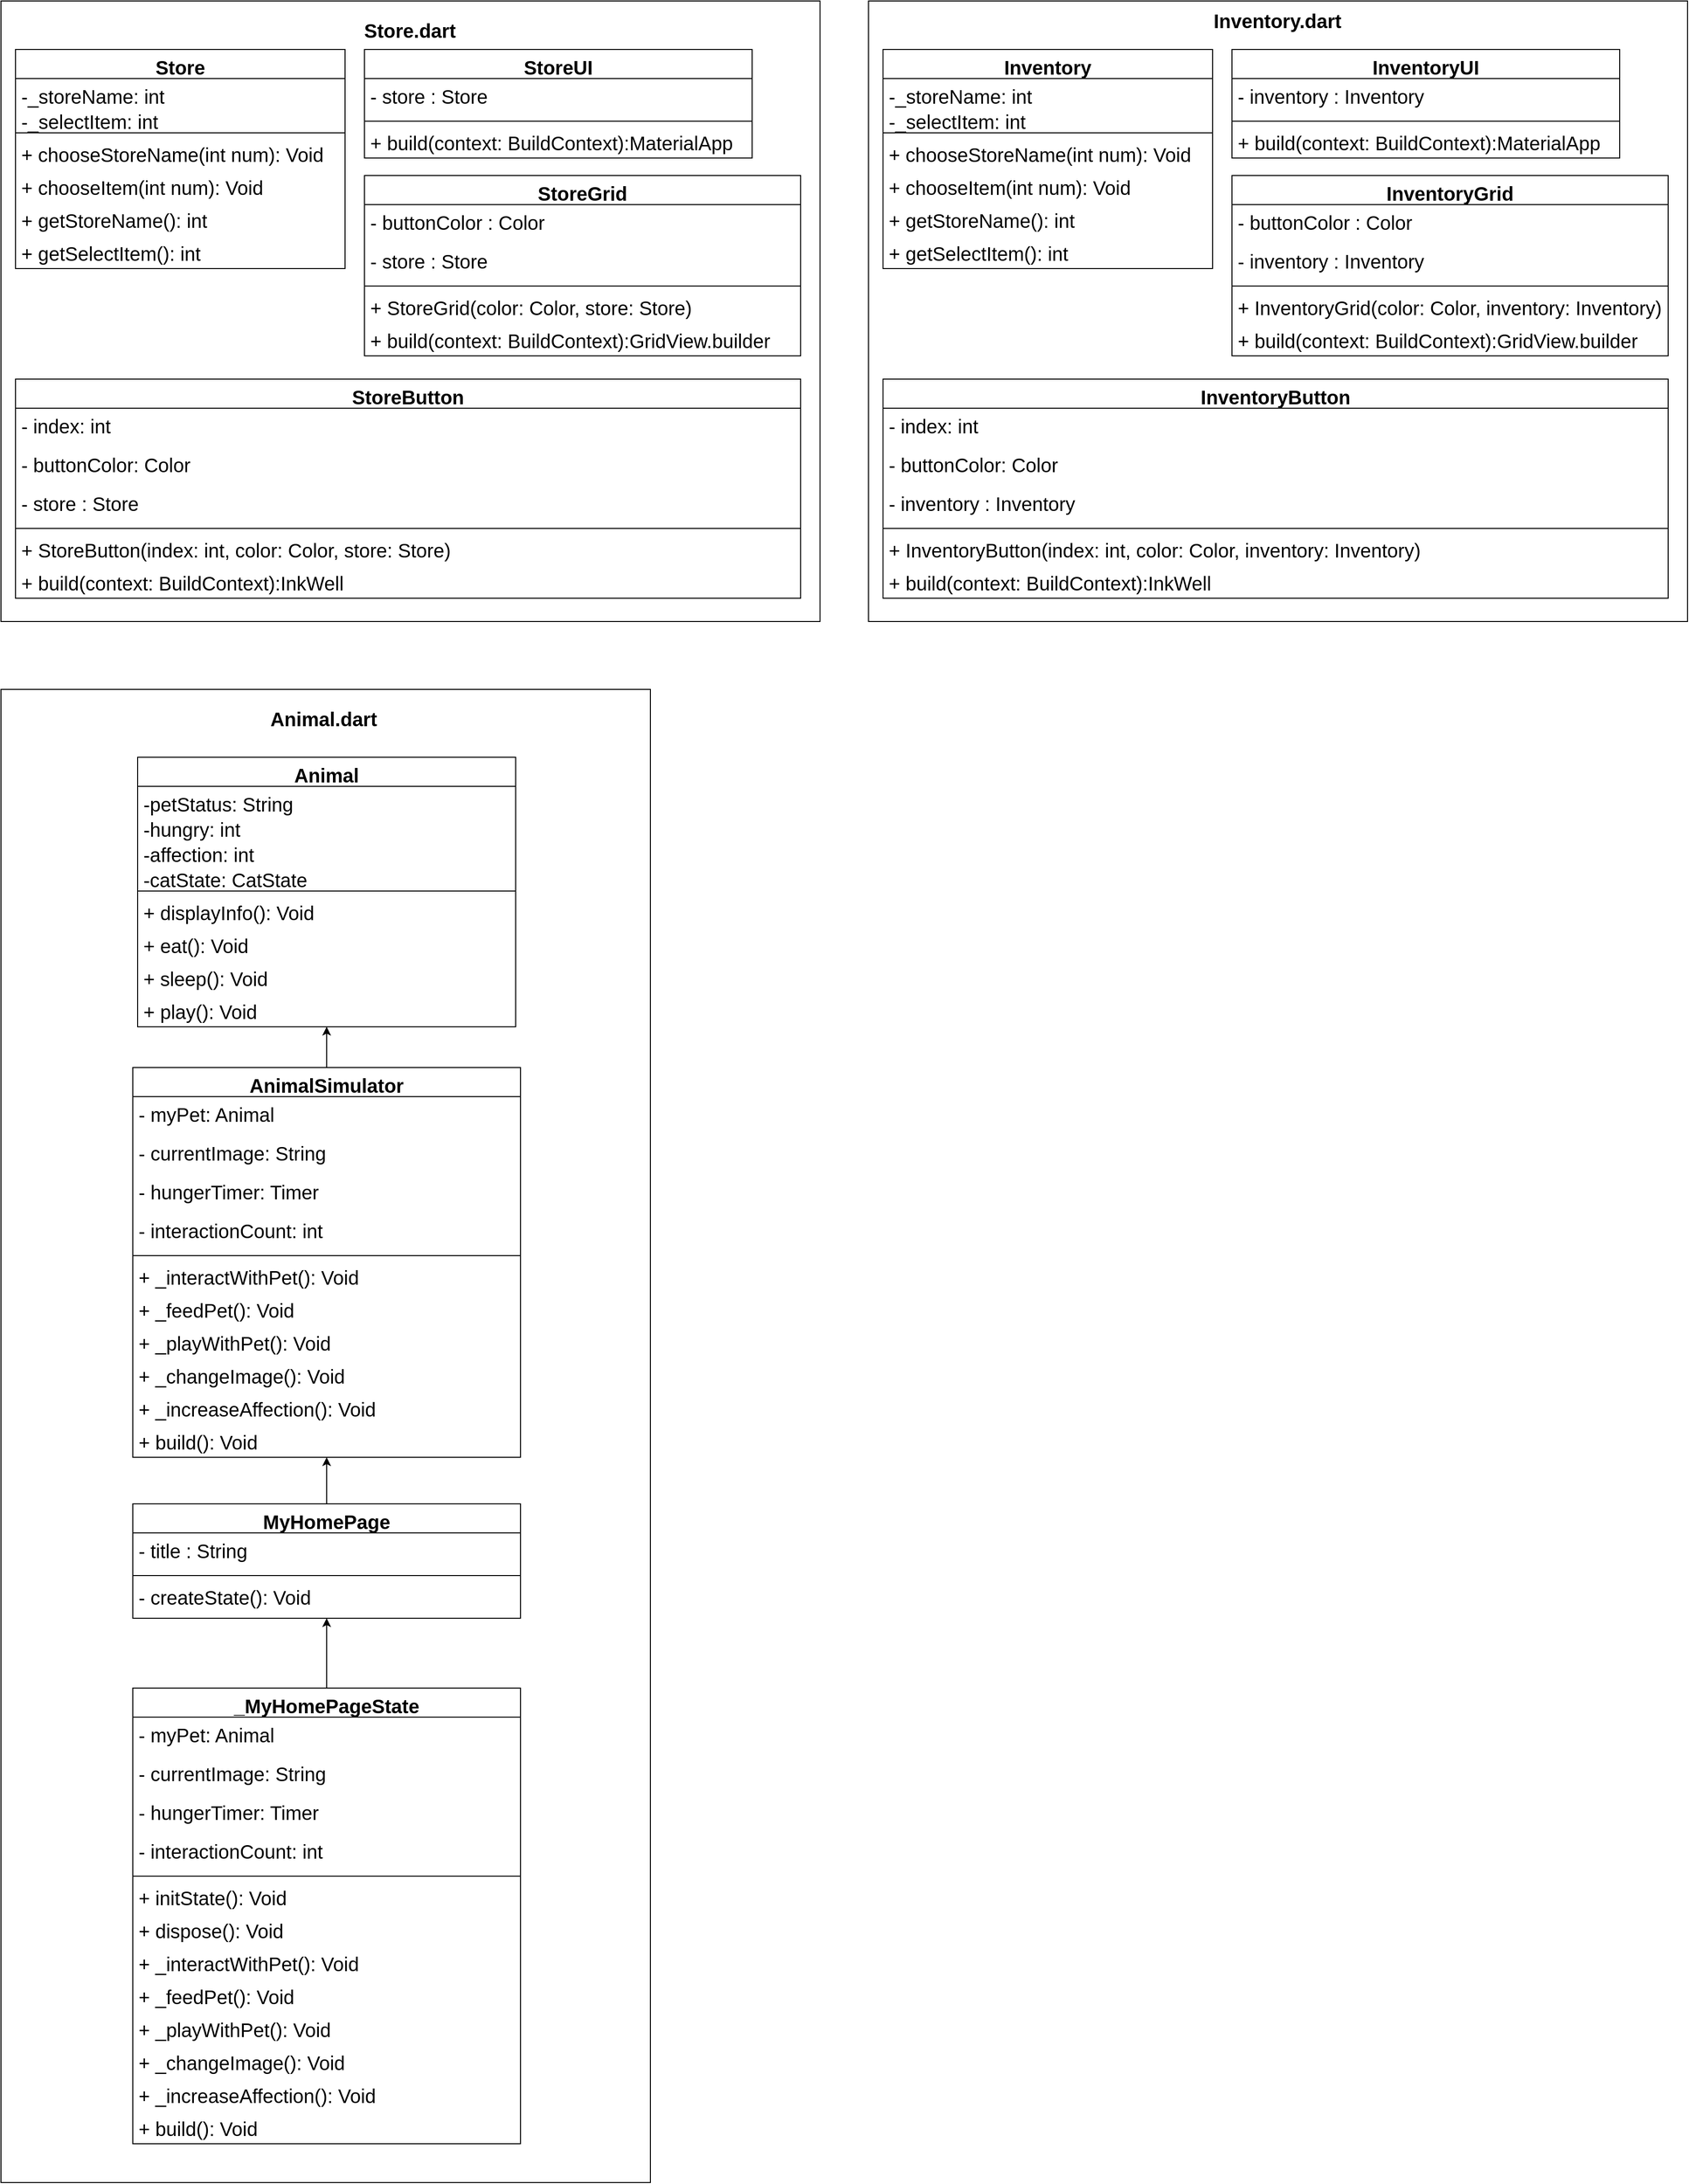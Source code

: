 <mxfile>
    <diagram id="iOxjJp5X3Sz12MZ-F4bf" name="Page-1">
        <mxGraphModel dx="3417" dy="2797" grid="1" gridSize="10" guides="1" tooltips="1" connect="1" arrows="1" fold="1" page="0" pageScale="1" pageWidth="850" pageHeight="1100" math="0" shadow="0">
            <root>
                <mxCell id="0"/>
                <mxCell id="1" parent="0"/>
                <mxCell id="151" value="" style="rounded=0;whiteSpace=wrap;html=1;" parent="1" vertex="1">
                    <mxGeometry x="545" y="-430" width="845" height="640" as="geometry"/>
                </mxCell>
                <mxCell id="141" value="InventoryUI" style="swimlane;fontStyle=1;align=center;verticalAlign=top;childLayout=stackLayout;horizontal=1;startSize=30;horizontalStack=0;resizeParent=1;resizeParentMax=0;resizeLast=0;collapsible=1;marginBottom=0;fontSize=20;" parent="1" vertex="1">
                    <mxGeometry x="920" y="-380" width="400" height="112" as="geometry"/>
                </mxCell>
                <mxCell id="142" value="- inventory : Inventory" style="text;strokeColor=none;fillColor=none;align=left;verticalAlign=top;spacingLeft=4;spacingRight=4;overflow=hidden;rotatable=0;points=[[0,0.5],[1,0.5]];portConstraint=eastwest;fontSize=20;" parent="141" vertex="1">
                    <mxGeometry y="30" width="400" height="40" as="geometry"/>
                </mxCell>
                <mxCell id="144" value="" style="line;strokeWidth=1;fillColor=none;align=left;verticalAlign=middle;spacingTop=-1;spacingLeft=3;spacingRight=3;rotatable=0;labelPosition=right;points=[];portConstraint=eastwest;strokeColor=inherit;fontSize=20;" parent="141" vertex="1">
                    <mxGeometry y="70" width="400" height="8" as="geometry"/>
                </mxCell>
                <mxCell id="145" value="+ build(context: BuildContext):MaterialApp" style="text;strokeColor=none;fillColor=none;align=left;verticalAlign=top;spacingLeft=4;spacingRight=4;overflow=hidden;rotatable=0;points=[[0,0.5],[1,0.5]];portConstraint=eastwest;fontSize=20;" parent="141" vertex="1">
                    <mxGeometry y="78" width="400" height="34" as="geometry"/>
                </mxCell>
                <mxCell id="152" value="Inventory.dart" style="text;html=1;strokeColor=none;fillColor=none;align=center;verticalAlign=middle;whiteSpace=wrap;rounded=0;fontSize=20;fontStyle=1" parent="1" vertex="1">
                    <mxGeometry x="884.38" y="-430" width="166.25" height="40" as="geometry"/>
                </mxCell>
                <mxCell id="209" value="Inventory" style="swimlane;fontStyle=1;align=center;verticalAlign=top;childLayout=stackLayout;horizontal=1;startSize=30;horizontalStack=0;resizeParent=1;resizeParentMax=0;resizeLast=0;collapsible=1;marginBottom=0;fontSize=20;" parent="1" vertex="1">
                    <mxGeometry x="560" y="-380" width="340" height="226" as="geometry"/>
                </mxCell>
                <mxCell id="210" value="-_storeName: int" style="text;strokeColor=none;fillColor=none;align=left;verticalAlign=top;spacingLeft=4;spacingRight=4;overflow=hidden;rotatable=0;points=[[0,0.5],[1,0.5]];portConstraint=eastwest;fontSize=20;" parent="209" vertex="1">
                    <mxGeometry y="30" width="340" height="26" as="geometry"/>
                </mxCell>
                <mxCell id="230" value="-_selectItem: int" style="text;strokeColor=none;fillColor=none;align=left;verticalAlign=top;spacingLeft=4;spacingRight=4;overflow=hidden;rotatable=0;points=[[0,0.5],[1,0.5]];portConstraint=eastwest;fontSize=20;" parent="209" vertex="1">
                    <mxGeometry y="56" width="340" height="26" as="geometry"/>
                </mxCell>
                <mxCell id="212" value="" style="line;strokeWidth=1;fillColor=none;align=left;verticalAlign=middle;spacingTop=-1;spacingLeft=3;spacingRight=3;rotatable=0;labelPosition=right;points=[];portConstraint=eastwest;strokeColor=inherit;fontSize=20;" parent="209" vertex="1">
                    <mxGeometry y="82" width="340" height="8" as="geometry"/>
                </mxCell>
                <mxCell id="213" value="+ chooseStoreName(int num): Void" style="text;strokeColor=none;fillColor=none;align=left;verticalAlign=top;spacingLeft=4;spacingRight=4;overflow=hidden;rotatable=0;points=[[0,0.5],[1,0.5]];portConstraint=eastwest;fontSize=20;" parent="209" vertex="1">
                    <mxGeometry y="90" width="340" height="34" as="geometry"/>
                </mxCell>
                <mxCell id="240" value="+ chooseItem(int num): Void" style="text;strokeColor=none;fillColor=none;align=left;verticalAlign=top;spacingLeft=4;spacingRight=4;overflow=hidden;rotatable=0;points=[[0,0.5],[1,0.5]];portConstraint=eastwest;fontSize=20;" parent="209" vertex="1">
                    <mxGeometry y="124" width="340" height="34" as="geometry"/>
                </mxCell>
                <mxCell id="232" value="+ getStoreName(): int" style="text;strokeColor=none;fillColor=none;align=left;verticalAlign=top;spacingLeft=4;spacingRight=4;overflow=hidden;rotatable=0;points=[[0,0.5],[1,0.5]];portConstraint=eastwest;fontSize=20;" parent="209" vertex="1">
                    <mxGeometry y="158" width="340" height="34" as="geometry"/>
                </mxCell>
                <mxCell id="233" value="+ getSelectItem(): int" style="text;strokeColor=none;fillColor=none;align=left;verticalAlign=top;spacingLeft=4;spacingRight=4;overflow=hidden;rotatable=0;points=[[0,0.5],[1,0.5]];portConstraint=eastwest;fontSize=20;" parent="209" vertex="1">
                    <mxGeometry y="192" width="340" height="34" as="geometry"/>
                </mxCell>
                <mxCell id="241" value="InventoryGrid" style="swimlane;fontStyle=1;align=center;verticalAlign=top;childLayout=stackLayout;horizontal=1;startSize=30;horizontalStack=0;resizeParent=1;resizeParentMax=0;resizeLast=0;collapsible=1;marginBottom=0;fontSize=20;" parent="1" vertex="1">
                    <mxGeometry x="920" y="-250" width="450" height="186" as="geometry"/>
                </mxCell>
                <mxCell id="250" value="- buttonColor : Color" style="text;strokeColor=none;fillColor=none;align=left;verticalAlign=top;spacingLeft=4;spacingRight=4;overflow=hidden;rotatable=0;points=[[0,0.5],[1,0.5]];portConstraint=eastwest;fontSize=20;" parent="241" vertex="1">
                    <mxGeometry y="30" width="450" height="40" as="geometry"/>
                </mxCell>
                <mxCell id="249" value="- inventory : Inventory" style="text;strokeColor=none;fillColor=none;align=left;verticalAlign=top;spacingLeft=4;spacingRight=4;overflow=hidden;rotatable=0;points=[[0,0.5],[1,0.5]];portConstraint=eastwest;fontSize=20;" parent="241" vertex="1">
                    <mxGeometry y="70" width="450" height="40" as="geometry"/>
                </mxCell>
                <mxCell id="243" value="" style="line;strokeWidth=1;fillColor=none;align=left;verticalAlign=middle;spacingTop=-1;spacingLeft=3;spacingRight=3;rotatable=0;labelPosition=right;points=[];portConstraint=eastwest;strokeColor=inherit;fontSize=20;" parent="241" vertex="1">
                    <mxGeometry y="110" width="450" height="8" as="geometry"/>
                </mxCell>
                <mxCell id="251" value="+ InventoryGrid(color: Color, inventory: Inventory)" style="text;strokeColor=none;fillColor=none;align=left;verticalAlign=top;spacingLeft=4;spacingRight=4;overflow=hidden;rotatable=0;points=[[0,0.5],[1,0.5]];portConstraint=eastwest;fontSize=20;" parent="241" vertex="1">
                    <mxGeometry y="118" width="450" height="34" as="geometry"/>
                </mxCell>
                <mxCell id="244" value="+ build(context: BuildContext):GridView.builder" style="text;strokeColor=none;fillColor=none;align=left;verticalAlign=top;spacingLeft=4;spacingRight=4;overflow=hidden;rotatable=0;points=[[0,0.5],[1,0.5]];portConstraint=eastwest;fontSize=20;" parent="241" vertex="1">
                    <mxGeometry y="152" width="450" height="34" as="geometry"/>
                </mxCell>
                <mxCell id="245" value="InventoryButton" style="swimlane;fontStyle=1;align=center;verticalAlign=top;childLayout=stackLayout;horizontal=1;startSize=30;horizontalStack=0;resizeParent=1;resizeParentMax=0;resizeLast=0;collapsible=1;marginBottom=0;fontSize=20;" parent="1" vertex="1">
                    <mxGeometry x="560" y="-40" width="810" height="226" as="geometry"/>
                </mxCell>
                <mxCell id="246" value="- index: int" style="text;strokeColor=none;fillColor=none;align=left;verticalAlign=top;spacingLeft=4;spacingRight=4;overflow=hidden;rotatable=0;points=[[0,0.5],[1,0.5]];portConstraint=eastwest;fontSize=20;" parent="245" vertex="1">
                    <mxGeometry y="30" width="810" height="40" as="geometry"/>
                </mxCell>
                <mxCell id="253" value="- buttonColor: Color" style="text;strokeColor=none;fillColor=none;align=left;verticalAlign=top;spacingLeft=4;spacingRight=4;overflow=hidden;rotatable=0;points=[[0,0.5],[1,0.5]];portConstraint=eastwest;fontSize=20;" parent="245" vertex="1">
                    <mxGeometry y="70" width="810" height="40" as="geometry"/>
                </mxCell>
                <mxCell id="252" value="- inventory : Inventory" style="text;strokeColor=none;fillColor=none;align=left;verticalAlign=top;spacingLeft=4;spacingRight=4;overflow=hidden;rotatable=0;points=[[0,0.5],[1,0.5]];portConstraint=eastwest;fontSize=20;" parent="245" vertex="1">
                    <mxGeometry y="110" width="810" height="40" as="geometry"/>
                </mxCell>
                <mxCell id="247" value="" style="line;strokeWidth=1;fillColor=none;align=left;verticalAlign=middle;spacingTop=-1;spacingLeft=3;spacingRight=3;rotatable=0;labelPosition=right;points=[];portConstraint=eastwest;strokeColor=inherit;fontSize=20;" parent="245" vertex="1">
                    <mxGeometry y="150" width="810" height="8" as="geometry"/>
                </mxCell>
                <mxCell id="248" value="+ InventoryButton(index: int, color: Color, inventory: Inventory)" style="text;strokeColor=none;fillColor=none;align=left;verticalAlign=top;spacingLeft=4;spacingRight=4;overflow=hidden;rotatable=0;points=[[0,0.5],[1,0.5]];portConstraint=eastwest;fontSize=20;" parent="245" vertex="1">
                    <mxGeometry y="158" width="810" height="34" as="geometry"/>
                </mxCell>
                <mxCell id="254" value="+ build(context: BuildContext):InkWell" style="text;strokeColor=none;fillColor=none;align=left;verticalAlign=top;spacingLeft=4;spacingRight=4;overflow=hidden;rotatable=0;points=[[0,0.5],[1,0.5]];portConstraint=eastwest;fontSize=20;" parent="245" vertex="1">
                    <mxGeometry y="192" width="810" height="34" as="geometry"/>
                </mxCell>
                <mxCell id="255" value="" style="rounded=0;whiteSpace=wrap;html=1;" parent="1" vertex="1">
                    <mxGeometry x="-350" y="-430" width="845" height="640" as="geometry"/>
                </mxCell>
                <mxCell id="256" value="StoreUI" style="swimlane;fontStyle=1;align=center;verticalAlign=top;childLayout=stackLayout;horizontal=1;startSize=30;horizontalStack=0;resizeParent=1;resizeParentMax=0;resizeLast=0;collapsible=1;marginBottom=0;fontSize=20;" parent="1" vertex="1">
                    <mxGeometry x="25" y="-380" width="400" height="112" as="geometry"/>
                </mxCell>
                <mxCell id="257" value="- store : Store" style="text;strokeColor=none;fillColor=none;align=left;verticalAlign=top;spacingLeft=4;spacingRight=4;overflow=hidden;rotatable=0;points=[[0,0.5],[1,0.5]];portConstraint=eastwest;fontSize=20;" parent="256" vertex="1">
                    <mxGeometry y="30" width="400" height="40" as="geometry"/>
                </mxCell>
                <mxCell id="258" value="" style="line;strokeWidth=1;fillColor=none;align=left;verticalAlign=middle;spacingTop=-1;spacingLeft=3;spacingRight=3;rotatable=0;labelPosition=right;points=[];portConstraint=eastwest;strokeColor=inherit;fontSize=20;" parent="256" vertex="1">
                    <mxGeometry y="70" width="400" height="8" as="geometry"/>
                </mxCell>
                <mxCell id="259" value="+ build(context: BuildContext):MaterialApp" style="text;strokeColor=none;fillColor=none;align=left;verticalAlign=top;spacingLeft=4;spacingRight=4;overflow=hidden;rotatable=0;points=[[0,0.5],[1,0.5]];portConstraint=eastwest;fontSize=20;" parent="256" vertex="1">
                    <mxGeometry y="78" width="400" height="34" as="geometry"/>
                </mxCell>
                <mxCell id="260" value="Store.dart" style="text;html=1;strokeColor=none;fillColor=none;align=center;verticalAlign=middle;whiteSpace=wrap;rounded=0;fontSize=20;fontStyle=1" parent="1" vertex="1">
                    <mxGeometry x="-10.62" y="-420" width="166.25" height="40" as="geometry"/>
                </mxCell>
                <mxCell id="261" value="Store" style="swimlane;fontStyle=1;align=center;verticalAlign=top;childLayout=stackLayout;horizontal=1;startSize=30;horizontalStack=0;resizeParent=1;resizeParentMax=0;resizeLast=0;collapsible=1;marginBottom=0;fontSize=20;" parent="1" vertex="1">
                    <mxGeometry x="-335" y="-380" width="340" height="226" as="geometry"/>
                </mxCell>
                <mxCell id="262" value="-_storeName: int" style="text;strokeColor=none;fillColor=none;align=left;verticalAlign=top;spacingLeft=4;spacingRight=4;overflow=hidden;rotatable=0;points=[[0,0.5],[1,0.5]];portConstraint=eastwest;fontSize=20;" parent="261" vertex="1">
                    <mxGeometry y="30" width="340" height="26" as="geometry"/>
                </mxCell>
                <mxCell id="263" value="-_selectItem: int" style="text;strokeColor=none;fillColor=none;align=left;verticalAlign=top;spacingLeft=4;spacingRight=4;overflow=hidden;rotatable=0;points=[[0,0.5],[1,0.5]];portConstraint=eastwest;fontSize=20;" parent="261" vertex="1">
                    <mxGeometry y="56" width="340" height="26" as="geometry"/>
                </mxCell>
                <mxCell id="264" value="" style="line;strokeWidth=1;fillColor=none;align=left;verticalAlign=middle;spacingTop=-1;spacingLeft=3;spacingRight=3;rotatable=0;labelPosition=right;points=[];portConstraint=eastwest;strokeColor=inherit;fontSize=20;" parent="261" vertex="1">
                    <mxGeometry y="82" width="340" height="8" as="geometry"/>
                </mxCell>
                <mxCell id="265" value="+ chooseStoreName(int num): Void" style="text;strokeColor=none;fillColor=none;align=left;verticalAlign=top;spacingLeft=4;spacingRight=4;overflow=hidden;rotatable=0;points=[[0,0.5],[1,0.5]];portConstraint=eastwest;fontSize=20;" parent="261" vertex="1">
                    <mxGeometry y="90" width="340" height="34" as="geometry"/>
                </mxCell>
                <mxCell id="266" value="+ chooseItem(int num): Void" style="text;strokeColor=none;fillColor=none;align=left;verticalAlign=top;spacingLeft=4;spacingRight=4;overflow=hidden;rotatable=0;points=[[0,0.5],[1,0.5]];portConstraint=eastwest;fontSize=20;" parent="261" vertex="1">
                    <mxGeometry y="124" width="340" height="34" as="geometry"/>
                </mxCell>
                <mxCell id="267" value="+ getStoreName(): int" style="text;strokeColor=none;fillColor=none;align=left;verticalAlign=top;spacingLeft=4;spacingRight=4;overflow=hidden;rotatable=0;points=[[0,0.5],[1,0.5]];portConstraint=eastwest;fontSize=20;" parent="261" vertex="1">
                    <mxGeometry y="158" width="340" height="34" as="geometry"/>
                </mxCell>
                <mxCell id="268" value="+ getSelectItem(): int" style="text;strokeColor=none;fillColor=none;align=left;verticalAlign=top;spacingLeft=4;spacingRight=4;overflow=hidden;rotatable=0;points=[[0,0.5],[1,0.5]];portConstraint=eastwest;fontSize=20;" parent="261" vertex="1">
                    <mxGeometry y="192" width="340" height="34" as="geometry"/>
                </mxCell>
                <mxCell id="269" value="StoreGrid" style="swimlane;fontStyle=1;align=center;verticalAlign=top;childLayout=stackLayout;horizontal=1;startSize=30;horizontalStack=0;resizeParent=1;resizeParentMax=0;resizeLast=0;collapsible=1;marginBottom=0;fontSize=20;" parent="1" vertex="1">
                    <mxGeometry x="25" y="-250" width="450" height="186" as="geometry"/>
                </mxCell>
                <mxCell id="270" value="- buttonColor : Color" style="text;strokeColor=none;fillColor=none;align=left;verticalAlign=top;spacingLeft=4;spacingRight=4;overflow=hidden;rotatable=0;points=[[0,0.5],[1,0.5]];portConstraint=eastwest;fontSize=20;" parent="269" vertex="1">
                    <mxGeometry y="30" width="450" height="40" as="geometry"/>
                </mxCell>
                <mxCell id="271" value="- store : Store" style="text;strokeColor=none;fillColor=none;align=left;verticalAlign=top;spacingLeft=4;spacingRight=4;overflow=hidden;rotatable=0;points=[[0,0.5],[1,0.5]];portConstraint=eastwest;fontSize=20;" parent="269" vertex="1">
                    <mxGeometry y="70" width="450" height="40" as="geometry"/>
                </mxCell>
                <mxCell id="272" value="" style="line;strokeWidth=1;fillColor=none;align=left;verticalAlign=middle;spacingTop=-1;spacingLeft=3;spacingRight=3;rotatable=0;labelPosition=right;points=[];portConstraint=eastwest;strokeColor=inherit;fontSize=20;" parent="269" vertex="1">
                    <mxGeometry y="110" width="450" height="8" as="geometry"/>
                </mxCell>
                <mxCell id="273" value="+ StoreGrid(color: Color, store: Store)" style="text;strokeColor=none;fillColor=none;align=left;verticalAlign=top;spacingLeft=4;spacingRight=4;overflow=hidden;rotatable=0;points=[[0,0.5],[1,0.5]];portConstraint=eastwest;fontSize=20;" parent="269" vertex="1">
                    <mxGeometry y="118" width="450" height="34" as="geometry"/>
                </mxCell>
                <mxCell id="274" value="+ build(context: BuildContext):GridView.builder" style="text;strokeColor=none;fillColor=none;align=left;verticalAlign=top;spacingLeft=4;spacingRight=4;overflow=hidden;rotatable=0;points=[[0,0.5],[1,0.5]];portConstraint=eastwest;fontSize=20;" parent="269" vertex="1">
                    <mxGeometry y="152" width="450" height="34" as="geometry"/>
                </mxCell>
                <mxCell id="275" value="StoreButton" style="swimlane;fontStyle=1;align=center;verticalAlign=top;childLayout=stackLayout;horizontal=1;startSize=30;horizontalStack=0;resizeParent=1;resizeParentMax=0;resizeLast=0;collapsible=1;marginBottom=0;fontSize=20;" parent="1" vertex="1">
                    <mxGeometry x="-335" y="-40" width="810" height="226" as="geometry"/>
                </mxCell>
                <mxCell id="276" value="- index: int" style="text;strokeColor=none;fillColor=none;align=left;verticalAlign=top;spacingLeft=4;spacingRight=4;overflow=hidden;rotatable=0;points=[[0,0.5],[1,0.5]];portConstraint=eastwest;fontSize=20;" parent="275" vertex="1">
                    <mxGeometry y="30" width="810" height="40" as="geometry"/>
                </mxCell>
                <mxCell id="277" value="- buttonColor: Color" style="text;strokeColor=none;fillColor=none;align=left;verticalAlign=top;spacingLeft=4;spacingRight=4;overflow=hidden;rotatable=0;points=[[0,0.5],[1,0.5]];portConstraint=eastwest;fontSize=20;" parent="275" vertex="1">
                    <mxGeometry y="70" width="810" height="40" as="geometry"/>
                </mxCell>
                <mxCell id="278" value="- store : Store" style="text;strokeColor=none;fillColor=none;align=left;verticalAlign=top;spacingLeft=4;spacingRight=4;overflow=hidden;rotatable=0;points=[[0,0.5],[1,0.5]];portConstraint=eastwest;fontSize=20;" parent="275" vertex="1">
                    <mxGeometry y="110" width="810" height="40" as="geometry"/>
                </mxCell>
                <mxCell id="279" value="" style="line;strokeWidth=1;fillColor=none;align=left;verticalAlign=middle;spacingTop=-1;spacingLeft=3;spacingRight=3;rotatable=0;labelPosition=right;points=[];portConstraint=eastwest;strokeColor=inherit;fontSize=20;" parent="275" vertex="1">
                    <mxGeometry y="150" width="810" height="8" as="geometry"/>
                </mxCell>
                <mxCell id="280" value="+ StoreButton(index: int, color: Color, store: Store)" style="text;strokeColor=none;fillColor=none;align=left;verticalAlign=top;spacingLeft=4;spacingRight=4;overflow=hidden;rotatable=0;points=[[0,0.5],[1,0.5]];portConstraint=eastwest;fontSize=20;" parent="275" vertex="1">
                    <mxGeometry y="158" width="810" height="34" as="geometry"/>
                </mxCell>
                <mxCell id="281" value="+ build(context: BuildContext):InkWell" style="text;strokeColor=none;fillColor=none;align=left;verticalAlign=top;spacingLeft=4;spacingRight=4;overflow=hidden;rotatable=0;points=[[0,0.5],[1,0.5]];portConstraint=eastwest;fontSize=20;" parent="275" vertex="1">
                    <mxGeometry y="192" width="810" height="34" as="geometry"/>
                </mxCell>
                <mxCell id="334" value="" style="group" vertex="1" connectable="0" parent="1">
                    <mxGeometry x="-350" y="280" width="670" height="1540" as="geometry"/>
                </mxCell>
                <mxCell id="282" value="" style="rounded=0;whiteSpace=wrap;html=1;" parent="334" vertex="1">
                    <mxGeometry width="670" height="1540" as="geometry"/>
                </mxCell>
                <mxCell id="283" value="AnimalSimulator" style="swimlane;fontStyle=1;align=center;verticalAlign=top;childLayout=stackLayout;horizontal=1;startSize=30;horizontalStack=0;resizeParent=1;resizeParentMax=0;resizeLast=0;collapsible=1;marginBottom=0;fontSize=20;" parent="334" vertex="1">
                    <mxGeometry x="136" y="390" width="400" height="402" as="geometry"/>
                </mxCell>
                <mxCell id="284" value="- myPet: Animal" style="text;strokeColor=none;fillColor=none;align=left;verticalAlign=top;spacingLeft=4;spacingRight=4;overflow=hidden;rotatable=0;points=[[0,0.5],[1,0.5]];portConstraint=eastwest;fontSize=20;" parent="283" vertex="1">
                    <mxGeometry y="30" width="400" height="40" as="geometry"/>
                </mxCell>
                <mxCell id="323" value="- currentImage: String" style="text;strokeColor=none;fillColor=none;align=left;verticalAlign=top;spacingLeft=4;spacingRight=4;overflow=hidden;rotatable=0;points=[[0,0.5],[1,0.5]];portConstraint=eastwest;fontSize=20;" parent="283" vertex="1">
                    <mxGeometry y="70" width="400" height="40" as="geometry"/>
                </mxCell>
                <mxCell id="322" value="- hungerTimer: Timer" style="text;strokeColor=none;fillColor=none;align=left;verticalAlign=top;spacingLeft=4;spacingRight=4;overflow=hidden;rotatable=0;points=[[0,0.5],[1,0.5]];portConstraint=eastwest;fontSize=20;" parent="283" vertex="1">
                    <mxGeometry y="110" width="400" height="40" as="geometry"/>
                </mxCell>
                <mxCell id="321" value="- interactionCount: int" style="text;strokeColor=none;fillColor=none;align=left;verticalAlign=top;spacingLeft=4;spacingRight=4;overflow=hidden;rotatable=0;points=[[0,0.5],[1,0.5]];portConstraint=eastwest;fontSize=20;" parent="283" vertex="1">
                    <mxGeometry y="150" width="400" height="40" as="geometry"/>
                </mxCell>
                <mxCell id="285" value="" style="line;strokeWidth=1;fillColor=none;align=left;verticalAlign=middle;spacingTop=-1;spacingLeft=3;spacingRight=3;rotatable=0;labelPosition=right;points=[];portConstraint=eastwest;strokeColor=inherit;fontSize=20;" parent="283" vertex="1">
                    <mxGeometry y="190" width="400" height="8" as="geometry"/>
                </mxCell>
                <mxCell id="286" value="+ _interactWithPet(): Void" style="text;strokeColor=none;fillColor=none;align=left;verticalAlign=top;spacingLeft=4;spacingRight=4;overflow=hidden;rotatable=0;points=[[0,0.5],[1,0.5]];portConstraint=eastwest;fontSize=20;" parent="283" vertex="1">
                    <mxGeometry y="198" width="400" height="34" as="geometry"/>
                </mxCell>
                <mxCell id="326" value="+ _feedPet(): Void" style="text;strokeColor=none;fillColor=none;align=left;verticalAlign=top;spacingLeft=4;spacingRight=4;overflow=hidden;rotatable=0;points=[[0,0.5],[1,0.5]];portConstraint=eastwest;fontSize=20;" parent="283" vertex="1">
                    <mxGeometry y="232" width="400" height="34" as="geometry"/>
                </mxCell>
                <mxCell id="325" value="+ _playWithPet(): Void" style="text;strokeColor=none;fillColor=none;align=left;verticalAlign=top;spacingLeft=4;spacingRight=4;overflow=hidden;rotatable=0;points=[[0,0.5],[1,0.5]];portConstraint=eastwest;fontSize=20;" parent="283" vertex="1">
                    <mxGeometry y="266" width="400" height="34" as="geometry"/>
                </mxCell>
                <mxCell id="328" value="+ _changeImage(): Void" style="text;strokeColor=none;fillColor=none;align=left;verticalAlign=top;spacingLeft=4;spacingRight=4;overflow=hidden;rotatable=0;points=[[0,0.5],[1,0.5]];portConstraint=eastwest;fontSize=20;" parent="283" vertex="1">
                    <mxGeometry y="300" width="400" height="34" as="geometry"/>
                </mxCell>
                <mxCell id="327" value="+ _increaseAffection(): Void" style="text;strokeColor=none;fillColor=none;align=left;verticalAlign=top;spacingLeft=4;spacingRight=4;overflow=hidden;rotatable=0;points=[[0,0.5],[1,0.5]];portConstraint=eastwest;fontSize=20;" parent="283" vertex="1">
                    <mxGeometry y="334" width="400" height="34" as="geometry"/>
                </mxCell>
                <mxCell id="324" value="+ build(): Void" style="text;strokeColor=none;fillColor=none;align=left;verticalAlign=top;spacingLeft=4;spacingRight=4;overflow=hidden;rotatable=0;points=[[0,0.5],[1,0.5]];portConstraint=eastwest;fontSize=20;" parent="283" vertex="1">
                    <mxGeometry y="368" width="400" height="34" as="geometry"/>
                </mxCell>
                <mxCell id="287" value="Animal.dart" style="text;html=1;strokeColor=none;fillColor=none;align=center;verticalAlign=middle;whiteSpace=wrap;rounded=0;fontSize=20;fontStyle=1" parent="334" vertex="1">
                    <mxGeometry x="249.87" y="10" width="166.25" height="40" as="geometry"/>
                </mxCell>
                <mxCell id="288" value="Animal" style="swimlane;fontStyle=1;align=center;verticalAlign=top;childLayout=stackLayout;horizontal=1;startSize=30;horizontalStack=0;resizeParent=1;resizeParentMax=0;resizeLast=0;collapsible=1;marginBottom=0;fontSize=20;" parent="334" vertex="1">
                    <mxGeometry x="141" y="70" width="390" height="278" as="geometry"/>
                </mxCell>
                <mxCell id="289" value="-petStatus: String" style="text;strokeColor=none;fillColor=none;align=left;verticalAlign=top;spacingLeft=4;spacingRight=4;overflow=hidden;rotatable=0;points=[[0,0.5],[1,0.5]];portConstraint=eastwest;fontSize=20;" parent="288" vertex="1">
                    <mxGeometry y="30" width="390" height="26" as="geometry"/>
                </mxCell>
                <mxCell id="309" value="-hungry: int" style="text;strokeColor=none;fillColor=none;align=left;verticalAlign=top;spacingLeft=4;spacingRight=4;overflow=hidden;rotatable=0;points=[[0,0.5],[1,0.5]];portConstraint=eastwest;fontSize=20;" parent="288" vertex="1">
                    <mxGeometry y="56" width="390" height="26" as="geometry"/>
                </mxCell>
                <mxCell id="290" value="-affection: int" style="text;strokeColor=none;fillColor=none;align=left;verticalAlign=top;spacingLeft=4;spacingRight=4;overflow=hidden;rotatable=0;points=[[0,0.5],[1,0.5]];portConstraint=eastwest;fontSize=20;" parent="288" vertex="1">
                    <mxGeometry y="82" width="390" height="26" as="geometry"/>
                </mxCell>
                <mxCell id="310" value="-catState: CatState" style="text;strokeColor=none;fillColor=none;align=left;verticalAlign=top;spacingLeft=4;spacingRight=4;overflow=hidden;rotatable=0;points=[[0,0.5],[1,0.5]];portConstraint=eastwest;fontSize=20;" parent="288" vertex="1">
                    <mxGeometry y="108" width="390" height="26" as="geometry"/>
                </mxCell>
                <mxCell id="291" value="" style="line;strokeWidth=1;fillColor=none;align=left;verticalAlign=middle;spacingTop=-1;spacingLeft=3;spacingRight=3;rotatable=0;labelPosition=right;points=[];portConstraint=eastwest;strokeColor=inherit;fontSize=20;" parent="288" vertex="1">
                    <mxGeometry y="134" width="390" height="8" as="geometry"/>
                </mxCell>
                <mxCell id="292" value="+ displayInfo(): Void" style="text;strokeColor=none;fillColor=none;align=left;verticalAlign=top;spacingLeft=4;spacingRight=4;overflow=hidden;rotatable=0;points=[[0,0.5],[1,0.5]];portConstraint=eastwest;fontSize=20;" parent="288" vertex="1">
                    <mxGeometry y="142" width="390" height="34" as="geometry"/>
                </mxCell>
                <mxCell id="293" value="+ eat(): Void" style="text;strokeColor=none;fillColor=none;align=left;verticalAlign=top;spacingLeft=4;spacingRight=4;overflow=hidden;rotatable=0;points=[[0,0.5],[1,0.5]];portConstraint=eastwest;fontSize=20;" parent="288" vertex="1">
                    <mxGeometry y="176" width="390" height="34" as="geometry"/>
                </mxCell>
                <mxCell id="294" value="+ sleep(): Void" style="text;strokeColor=none;fillColor=none;align=left;verticalAlign=top;spacingLeft=4;spacingRight=4;overflow=hidden;rotatable=0;points=[[0,0.5],[1,0.5]];portConstraint=eastwest;fontSize=20;" parent="288" vertex="1">
                    <mxGeometry y="210" width="390" height="34" as="geometry"/>
                </mxCell>
                <mxCell id="295" value="+ play(): Void" style="text;strokeColor=none;fillColor=none;align=left;verticalAlign=top;spacingLeft=4;spacingRight=4;overflow=hidden;rotatable=0;points=[[0,0.5],[1,0.5]];portConstraint=eastwest;fontSize=20;" parent="288" vertex="1">
                    <mxGeometry y="244" width="390" height="34" as="geometry"/>
                </mxCell>
                <mxCell id="331" style="edgeStyle=none;html=1;" edge="1" parent="334" source="283" target="288">
                    <mxGeometry relative="1" as="geometry"/>
                </mxCell>
                <mxCell id="332" style="edgeStyle=none;html=1;" edge="1" parent="334" source="296" target="283">
                    <mxGeometry relative="1" as="geometry"/>
                </mxCell>
                <mxCell id="296" value="MyHomePage" style="swimlane;fontStyle=1;align=center;verticalAlign=top;childLayout=stackLayout;horizontal=1;startSize=30;horizontalStack=0;resizeParent=1;resizeParentMax=0;resizeLast=0;collapsible=1;marginBottom=0;fontSize=20;" parent="334" vertex="1">
                    <mxGeometry x="136" y="840" width="400" height="118" as="geometry"/>
                </mxCell>
                <mxCell id="297" value="- title : String" style="text;strokeColor=none;fillColor=none;align=left;verticalAlign=top;spacingLeft=4;spacingRight=4;overflow=hidden;rotatable=0;points=[[0,0.5],[1,0.5]];portConstraint=eastwest;fontSize=20;" parent="296" vertex="1">
                    <mxGeometry y="30" width="400" height="40" as="geometry"/>
                </mxCell>
                <mxCell id="299" value="" style="line;strokeWidth=1;fillColor=none;align=left;verticalAlign=middle;spacingTop=-1;spacingLeft=3;spacingRight=3;rotatable=0;labelPosition=right;points=[];portConstraint=eastwest;strokeColor=inherit;fontSize=20;" parent="296" vertex="1">
                    <mxGeometry y="70" width="400" height="8" as="geometry"/>
                </mxCell>
                <mxCell id="298" value="- createState(): Void" style="text;strokeColor=none;fillColor=none;align=left;verticalAlign=top;spacingLeft=4;spacingRight=4;overflow=hidden;rotatable=0;points=[[0,0.5],[1,0.5]];portConstraint=eastwest;fontSize=20;" parent="296" vertex="1">
                    <mxGeometry y="78" width="400" height="40" as="geometry"/>
                </mxCell>
                <mxCell id="333" style="edgeStyle=none;html=1;" edge="1" parent="334" source="302" target="296">
                    <mxGeometry relative="1" as="geometry"/>
                </mxCell>
                <mxCell id="302" value="_MyHomePageState" style="swimlane;fontStyle=1;align=center;verticalAlign=top;childLayout=stackLayout;horizontal=1;startSize=30;horizontalStack=0;resizeParent=1;resizeParentMax=0;resizeLast=0;collapsible=1;marginBottom=0;fontSize=20;" parent="334" vertex="1">
                    <mxGeometry x="136" y="1030" width="400" height="470" as="geometry"/>
                </mxCell>
                <mxCell id="303" value="- myPet: Animal" style="text;strokeColor=none;fillColor=none;align=left;verticalAlign=top;spacingLeft=4;spacingRight=4;overflow=hidden;rotatable=0;points=[[0,0.5],[1,0.5]];portConstraint=eastwest;fontSize=20;" parent="302" vertex="1">
                    <mxGeometry y="30" width="400" height="40" as="geometry"/>
                </mxCell>
                <mxCell id="304" value="- currentImage: String" style="text;strokeColor=none;fillColor=none;align=left;verticalAlign=top;spacingLeft=4;spacingRight=4;overflow=hidden;rotatable=0;points=[[0,0.5],[1,0.5]];portConstraint=eastwest;fontSize=20;" parent="302" vertex="1">
                    <mxGeometry y="70" width="400" height="40" as="geometry"/>
                </mxCell>
                <mxCell id="305" value="- hungerTimer: Timer" style="text;strokeColor=none;fillColor=none;align=left;verticalAlign=top;spacingLeft=4;spacingRight=4;overflow=hidden;rotatable=0;points=[[0,0.5],[1,0.5]];portConstraint=eastwest;fontSize=20;" parent="302" vertex="1">
                    <mxGeometry y="110" width="400" height="40" as="geometry"/>
                </mxCell>
                <mxCell id="312" value="- interactionCount: int" style="text;strokeColor=none;fillColor=none;align=left;verticalAlign=top;spacingLeft=4;spacingRight=4;overflow=hidden;rotatable=0;points=[[0,0.5],[1,0.5]];portConstraint=eastwest;fontSize=20;" parent="302" vertex="1">
                    <mxGeometry y="150" width="400" height="40" as="geometry"/>
                </mxCell>
                <mxCell id="306" value="" style="line;strokeWidth=1;fillColor=none;align=left;verticalAlign=middle;spacingTop=-1;spacingLeft=3;spacingRight=3;rotatable=0;labelPosition=right;points=[];portConstraint=eastwest;strokeColor=inherit;fontSize=20;" parent="302" vertex="1">
                    <mxGeometry y="190" width="400" height="8" as="geometry"/>
                </mxCell>
                <mxCell id="318" value="+ initState(): Void" style="text;strokeColor=none;fillColor=none;align=left;verticalAlign=top;spacingLeft=4;spacingRight=4;overflow=hidden;rotatable=0;points=[[0,0.5],[1,0.5]];portConstraint=eastwest;fontSize=20;" parent="302" vertex="1">
                    <mxGeometry y="198" width="400" height="34" as="geometry"/>
                </mxCell>
                <mxCell id="307" value="+ dispose(): Void" style="text;strokeColor=none;fillColor=none;align=left;verticalAlign=top;spacingLeft=4;spacingRight=4;overflow=hidden;rotatable=0;points=[[0,0.5],[1,0.5]];portConstraint=eastwest;fontSize=20;" parent="302" vertex="1">
                    <mxGeometry y="232" width="400" height="34" as="geometry"/>
                </mxCell>
                <mxCell id="316" value="+ _interactWithPet(): Void" style="text;strokeColor=none;fillColor=none;align=left;verticalAlign=top;spacingLeft=4;spacingRight=4;overflow=hidden;rotatable=0;points=[[0,0.5],[1,0.5]];portConstraint=eastwest;fontSize=20;" parent="302" vertex="1">
                    <mxGeometry y="266" width="400" height="34" as="geometry"/>
                </mxCell>
                <mxCell id="314" value="+ _feedPet(): Void" style="text;strokeColor=none;fillColor=none;align=left;verticalAlign=top;spacingLeft=4;spacingRight=4;overflow=hidden;rotatable=0;points=[[0,0.5],[1,0.5]];portConstraint=eastwest;fontSize=20;" parent="302" vertex="1">
                    <mxGeometry y="300" width="400" height="34" as="geometry"/>
                </mxCell>
                <mxCell id="315" value="+ _playWithPet(): Void" style="text;strokeColor=none;fillColor=none;align=left;verticalAlign=top;spacingLeft=4;spacingRight=4;overflow=hidden;rotatable=0;points=[[0,0.5],[1,0.5]];portConstraint=eastwest;fontSize=20;" parent="302" vertex="1">
                    <mxGeometry y="334" width="400" height="34" as="geometry"/>
                </mxCell>
                <mxCell id="308" value="+ _changeImage(): Void" style="text;strokeColor=none;fillColor=none;align=left;verticalAlign=top;spacingLeft=4;spacingRight=4;overflow=hidden;rotatable=0;points=[[0,0.5],[1,0.5]];portConstraint=eastwest;fontSize=20;" parent="302" vertex="1">
                    <mxGeometry y="368" width="400" height="34" as="geometry"/>
                </mxCell>
                <mxCell id="320" value="+ _increaseAffection(): Void" style="text;strokeColor=none;fillColor=none;align=left;verticalAlign=top;spacingLeft=4;spacingRight=4;overflow=hidden;rotatable=0;points=[[0,0.5],[1,0.5]];portConstraint=eastwest;fontSize=20;" parent="302" vertex="1">
                    <mxGeometry y="402" width="400" height="34" as="geometry"/>
                </mxCell>
                <mxCell id="317" value="+ build(): Void" style="text;strokeColor=none;fillColor=none;align=left;verticalAlign=top;spacingLeft=4;spacingRight=4;overflow=hidden;rotatable=0;points=[[0,0.5],[1,0.5]];portConstraint=eastwest;fontSize=20;" parent="302" vertex="1">
                    <mxGeometry y="436" width="400" height="34" as="geometry"/>
                </mxCell>
            </root>
        </mxGraphModel>
    </diagram>
</mxfile>